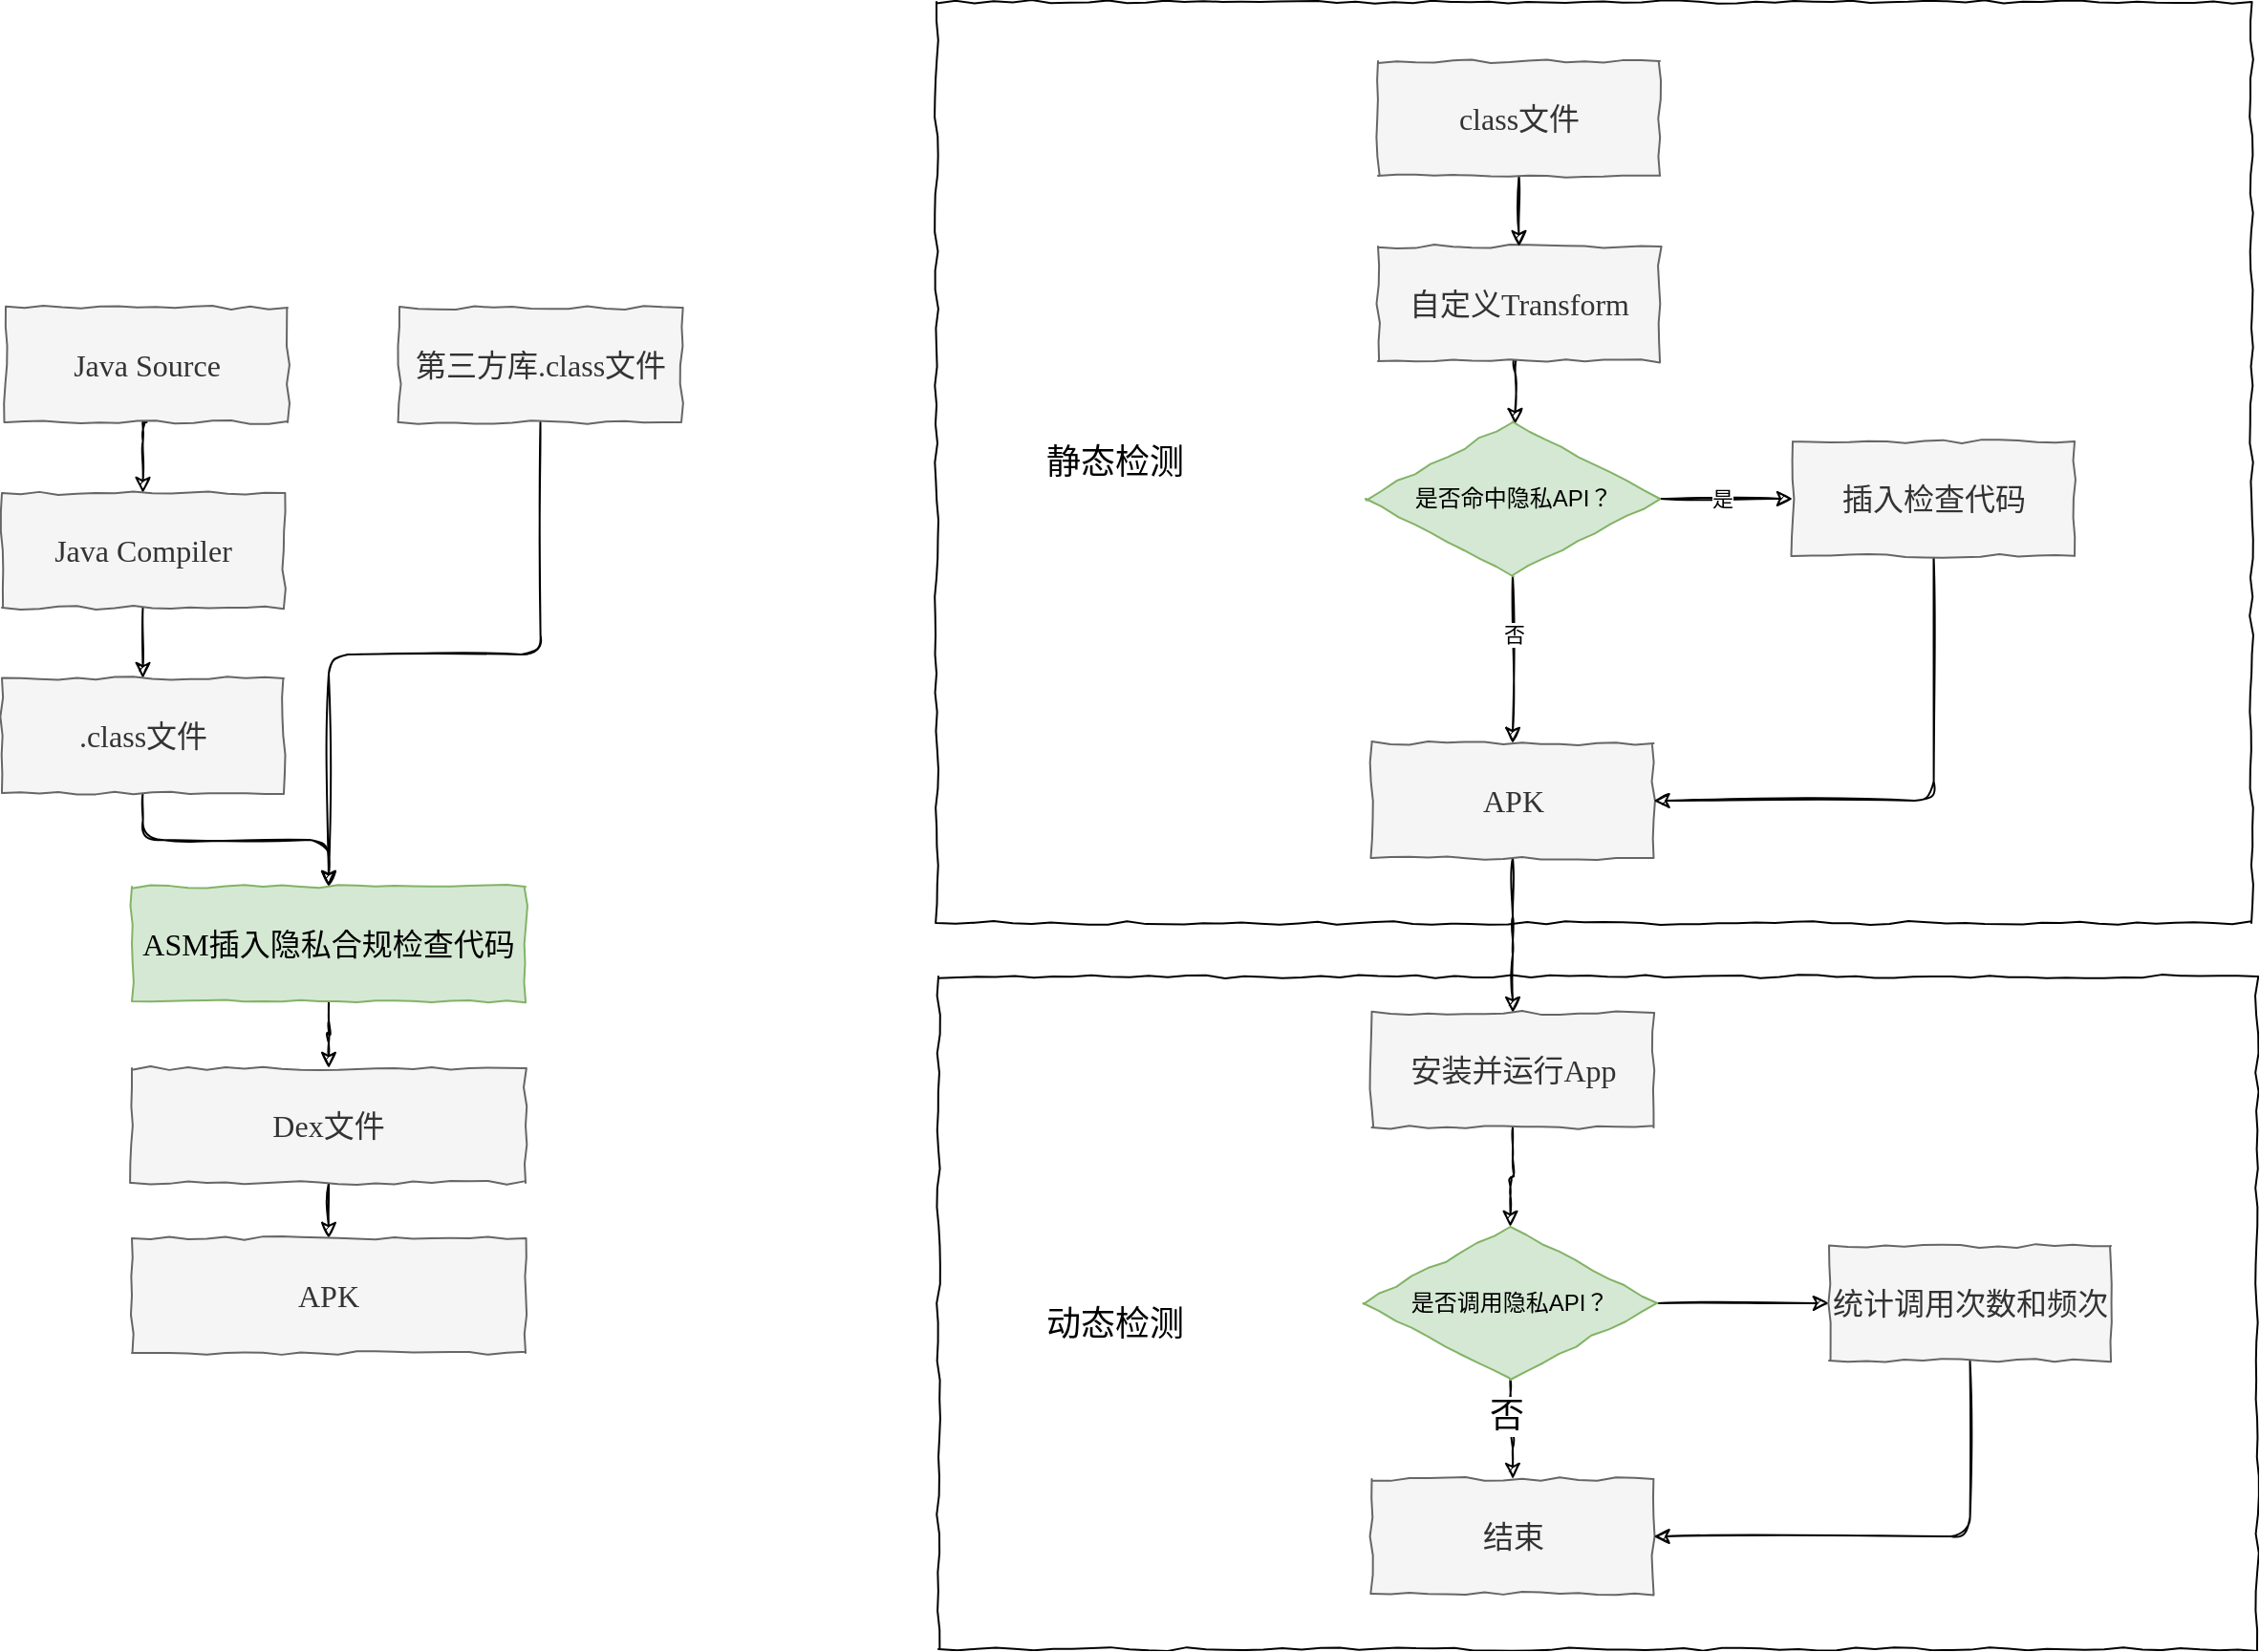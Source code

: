 <mxfile version="20.0.1" type="github">
  <diagram id="Is7nYFCBdMyNHaLq8IZW" name="第 1 页">
    <mxGraphModel dx="1123" dy="1693" grid="0" gridSize="10" guides="1" tooltips="1" connect="1" arrows="1" fold="1" page="0" pageScale="1" pageWidth="827" pageHeight="1169" math="0" shadow="0">
      <root>
        <mxCell id="0" />
        <mxCell id="1" parent="0" />
        <mxCell id="Ze9WNTJIO-SWY4tIP-nF-51" value="" style="rounded=0;whiteSpace=wrap;html=1;shadow=0;glass=0;comic=1;sketch=0;" vertex="1" parent="1">
          <mxGeometry x="556" y="-21" width="690" height="352" as="geometry" />
        </mxCell>
        <mxCell id="Ze9WNTJIO-SWY4tIP-nF-37" value="" style="rounded=0;whiteSpace=wrap;html=1;shadow=0;glass=0;comic=1;sketch=0;" vertex="1" parent="1">
          <mxGeometry x="555" y="-531" width="688" height="482" as="geometry" />
        </mxCell>
        <mxCell id="Ze9WNTJIO-SWY4tIP-nF-4" style="edgeStyle=orthogonalEdgeStyle;orthogonalLoop=1;jettySize=auto;html=1;exitX=0.5;exitY=1;exitDx=0;exitDy=0;entryX=0.5;entryY=0;entryDx=0;entryDy=0;sketch=1;rounded=1;" edge="1" parent="1" source="AUB2p11LhJhiM78vF_-q-24" target="Ze9WNTJIO-SWY4tIP-nF-2">
          <mxGeometry relative="1" as="geometry" />
        </mxCell>
        <mxCell id="AUB2p11LhJhiM78vF_-q-24" value="Java Source" style="rounded=0;whiteSpace=wrap;html=1;comic=1;fontSize=16;fontFamily=Comic Sans MS;fillColor=#f5f5f5;strokeColor=#666666;glass=0;sketch=0;shadow=0;fontColor=#333333;" parent="1" vertex="1">
          <mxGeometry x="68" y="-371" width="147.5" height="60" as="geometry" />
        </mxCell>
        <mxCell id="Ze9WNTJIO-SWY4tIP-nF-9" style="edgeStyle=orthogonalEdgeStyle;rounded=1;sketch=1;orthogonalLoop=1;jettySize=auto;html=1;exitX=0.5;exitY=1;exitDx=0;exitDy=0;" edge="1" parent="1" source="Ze9WNTJIO-SWY4tIP-nF-1" target="Ze9WNTJIO-SWY4tIP-nF-6">
          <mxGeometry relative="1" as="geometry" />
        </mxCell>
        <mxCell id="Ze9WNTJIO-SWY4tIP-nF-1" value="第三方库.class文件" style="rounded=0;whiteSpace=wrap;html=1;comic=1;fontSize=16;fontFamily=Comic Sans MS;fillColor=#f5f5f5;strokeColor=#666666;glass=0;sketch=0;shadow=0;fontColor=#333333;" vertex="1" parent="1">
          <mxGeometry x="274" y="-371" width="147.5" height="60" as="geometry" />
        </mxCell>
        <mxCell id="Ze9WNTJIO-SWY4tIP-nF-5" style="edgeStyle=orthogonalEdgeStyle;rounded=1;sketch=1;orthogonalLoop=1;jettySize=auto;html=1;exitX=0.5;exitY=1;exitDx=0;exitDy=0;entryX=0.5;entryY=0;entryDx=0;entryDy=0;" edge="1" parent="1" source="Ze9WNTJIO-SWY4tIP-nF-2" target="Ze9WNTJIO-SWY4tIP-nF-3">
          <mxGeometry relative="1" as="geometry" />
        </mxCell>
        <mxCell id="Ze9WNTJIO-SWY4tIP-nF-2" value="Java Compiler" style="rounded=0;whiteSpace=wrap;html=1;comic=1;fontSize=16;fontFamily=Comic Sans MS;fillColor=#f5f5f5;strokeColor=#666666;glass=0;sketch=0;shadow=0;fontColor=#333333;" vertex="1" parent="1">
          <mxGeometry x="66" y="-274" width="147.5" height="60" as="geometry" />
        </mxCell>
        <mxCell id="Ze9WNTJIO-SWY4tIP-nF-10" style="edgeStyle=orthogonalEdgeStyle;rounded=1;sketch=1;orthogonalLoop=1;jettySize=auto;html=1;exitX=0.5;exitY=1;exitDx=0;exitDy=0;entryX=0.5;entryY=0;entryDx=0;entryDy=0;" edge="1" parent="1" source="Ze9WNTJIO-SWY4tIP-nF-3" target="Ze9WNTJIO-SWY4tIP-nF-6">
          <mxGeometry relative="1" as="geometry" />
        </mxCell>
        <mxCell id="Ze9WNTJIO-SWY4tIP-nF-3" value=".class文件" style="rounded=0;whiteSpace=wrap;html=1;comic=1;fontSize=16;fontFamily=Comic Sans MS;fillColor=#f5f5f5;strokeColor=#666666;glass=0;sketch=0;shadow=0;fontColor=#333333;" vertex="1" parent="1">
          <mxGeometry x="66" y="-177" width="147.5" height="60" as="geometry" />
        </mxCell>
        <mxCell id="Ze9WNTJIO-SWY4tIP-nF-12" style="edgeStyle=orthogonalEdgeStyle;rounded=1;sketch=1;orthogonalLoop=1;jettySize=auto;html=1;exitX=0.5;exitY=1;exitDx=0;exitDy=0;" edge="1" parent="1" source="Ze9WNTJIO-SWY4tIP-nF-6" target="Ze9WNTJIO-SWY4tIP-nF-11">
          <mxGeometry relative="1" as="geometry" />
        </mxCell>
        <mxCell id="Ze9WNTJIO-SWY4tIP-nF-6" value="ASM插入隐私合规检查代码" style="rounded=0;whiteSpace=wrap;html=1;comic=1;fontSize=16;fontFamily=Comic Sans MS;fillColor=#d5e8d4;strokeColor=#82b366;glass=0;sketch=0;shadow=0;" vertex="1" parent="1">
          <mxGeometry x="134" y="-68" width="206" height="60" as="geometry" />
        </mxCell>
        <mxCell id="Ze9WNTJIO-SWY4tIP-nF-14" style="edgeStyle=orthogonalEdgeStyle;rounded=1;sketch=1;orthogonalLoop=1;jettySize=auto;html=1;exitX=0.5;exitY=1;exitDx=0;exitDy=0;entryX=0.5;entryY=0;entryDx=0;entryDy=0;" edge="1" parent="1" source="Ze9WNTJIO-SWY4tIP-nF-11" target="Ze9WNTJIO-SWY4tIP-nF-13">
          <mxGeometry relative="1" as="geometry" />
        </mxCell>
        <mxCell id="Ze9WNTJIO-SWY4tIP-nF-11" value="Dex文件" style="rounded=0;whiteSpace=wrap;html=1;comic=1;fontSize=16;fontFamily=Comic Sans MS;fillColor=#f5f5f5;strokeColor=#666666;glass=0;sketch=0;shadow=0;fontColor=#333333;" vertex="1" parent="1">
          <mxGeometry x="134" y="27" width="206" height="60" as="geometry" />
        </mxCell>
        <mxCell id="Ze9WNTJIO-SWY4tIP-nF-13" value="APK" style="rounded=0;whiteSpace=wrap;html=1;comic=1;fontSize=16;fontFamily=Comic Sans MS;fillColor=#f5f5f5;strokeColor=#666666;glass=0;sketch=0;shadow=0;fontColor=#333333;" vertex="1" parent="1">
          <mxGeometry x="134" y="116" width="206" height="60" as="geometry" />
        </mxCell>
        <mxCell id="Ze9WNTJIO-SWY4tIP-nF-15" style="edgeStyle=orthogonalEdgeStyle;orthogonalLoop=1;jettySize=auto;html=1;exitX=0.5;exitY=1;exitDx=0;exitDy=0;entryX=0.5;entryY=0;entryDx=0;entryDy=0;sketch=1;rounded=1;" edge="1" parent="1">
          <mxGeometry relative="1" as="geometry">
            <mxPoint x="859.75" y="-347" as="sourcePoint" />
            <mxPoint x="857.75" y="-310" as="targetPoint" />
          </mxGeometry>
        </mxCell>
        <mxCell id="Ze9WNTJIO-SWY4tIP-nF-16" value="自定义Transform" style="rounded=0;whiteSpace=wrap;html=1;comic=1;fontSize=16;fontFamily=Comic Sans MS;fillColor=#f5f5f5;strokeColor=#666666;glass=0;sketch=0;shadow=0;fontColor=#333333;" vertex="1" parent="1">
          <mxGeometry x="786" y="-403" width="147.5" height="60" as="geometry" />
        </mxCell>
        <mxCell id="Ze9WNTJIO-SWY4tIP-nF-42" style="edgeStyle=orthogonalEdgeStyle;rounded=1;sketch=1;orthogonalLoop=1;jettySize=auto;html=1;exitX=0.5;exitY=1;exitDx=0;exitDy=0;fontSize=18;" edge="1" parent="1" source="Ze9WNTJIO-SWY4tIP-nF-22" target="Ze9WNTJIO-SWY4tIP-nF-41">
          <mxGeometry relative="1" as="geometry" />
        </mxCell>
        <mxCell id="Ze9WNTJIO-SWY4tIP-nF-22" value="APK" style="rounded=0;whiteSpace=wrap;html=1;comic=1;fontSize=16;fontFamily=Comic Sans MS;fillColor=#f5f5f5;strokeColor=#666666;glass=0;sketch=0;shadow=0;fontColor=#333333;" vertex="1" parent="1">
          <mxGeometry x="782.75" y="-143" width="147.5" height="60" as="geometry" />
        </mxCell>
        <mxCell id="Ze9WNTJIO-SWY4tIP-nF-29" style="edgeStyle=orthogonalEdgeStyle;rounded=1;sketch=1;orthogonalLoop=1;jettySize=auto;html=1;exitX=0.5;exitY=1;exitDx=0;exitDy=0;entryX=0.5;entryY=0;entryDx=0;entryDy=0;" edge="1" parent="1" source="Ze9WNTJIO-SWY4tIP-nF-28" target="Ze9WNTJIO-SWY4tIP-nF-16">
          <mxGeometry relative="1" as="geometry" />
        </mxCell>
        <mxCell id="Ze9WNTJIO-SWY4tIP-nF-28" value="class文件" style="rounded=0;whiteSpace=wrap;html=1;comic=1;fontSize=16;fontFamily=Comic Sans MS;fillColor=#f5f5f5;strokeColor=#666666;glass=0;sketch=0;shadow=0;fontColor=#333333;" vertex="1" parent="1">
          <mxGeometry x="786" y="-500" width="147.5" height="60" as="geometry" />
        </mxCell>
        <mxCell id="Ze9WNTJIO-SWY4tIP-nF-31" style="edgeStyle=orthogonalEdgeStyle;rounded=1;sketch=1;orthogonalLoop=1;jettySize=auto;html=1;exitX=0.5;exitY=1;exitDx=0;exitDy=0;entryX=0.5;entryY=0;entryDx=0;entryDy=0;" edge="1" parent="1" source="Ze9WNTJIO-SWY4tIP-nF-30" target="Ze9WNTJIO-SWY4tIP-nF-22">
          <mxGeometry relative="1" as="geometry" />
        </mxCell>
        <mxCell id="Ze9WNTJIO-SWY4tIP-nF-36" value="否" style="edgeLabel;html=1;align=center;verticalAlign=middle;resizable=0;points=[];" vertex="1" connectable="0" parent="Ze9WNTJIO-SWY4tIP-nF-31">
          <mxGeometry x="-0.307" relative="1" as="geometry">
            <mxPoint as="offset" />
          </mxGeometry>
        </mxCell>
        <mxCell id="Ze9WNTJIO-SWY4tIP-nF-33" style="edgeStyle=orthogonalEdgeStyle;rounded=1;sketch=1;orthogonalLoop=1;jettySize=auto;html=1;exitX=1;exitY=0.5;exitDx=0;exitDy=0;entryX=0;entryY=0.5;entryDx=0;entryDy=0;" edge="1" parent="1" source="Ze9WNTJIO-SWY4tIP-nF-30" target="Ze9WNTJIO-SWY4tIP-nF-32">
          <mxGeometry relative="1" as="geometry" />
        </mxCell>
        <mxCell id="Ze9WNTJIO-SWY4tIP-nF-35" value="是" style="edgeLabel;html=1;align=center;verticalAlign=middle;resizable=0;points=[];" vertex="1" connectable="0" parent="Ze9WNTJIO-SWY4tIP-nF-33">
          <mxGeometry x="-0.079" y="1" relative="1" as="geometry">
            <mxPoint y="1" as="offset" />
          </mxGeometry>
        </mxCell>
        <mxCell id="Ze9WNTJIO-SWY4tIP-nF-30" value="是否命中隐私API？" style="rhombus;whiteSpace=wrap;html=1;rounded=0;shadow=0;glass=0;sketch=0;treeMoving=0;comic=1;fillColor=#d5e8d4;strokeColor=#82b366;" vertex="1" parent="1">
          <mxGeometry x="779.5" y="-311" width="154" height="80" as="geometry" />
        </mxCell>
        <mxCell id="Ze9WNTJIO-SWY4tIP-nF-34" style="edgeStyle=orthogonalEdgeStyle;rounded=1;sketch=1;orthogonalLoop=1;jettySize=auto;html=1;exitX=0.5;exitY=1;exitDx=0;exitDy=0;entryX=1;entryY=0.5;entryDx=0;entryDy=0;" edge="1" parent="1" source="Ze9WNTJIO-SWY4tIP-nF-32" target="Ze9WNTJIO-SWY4tIP-nF-22">
          <mxGeometry relative="1" as="geometry" />
        </mxCell>
        <mxCell id="Ze9WNTJIO-SWY4tIP-nF-32" value="插入检查代码" style="rounded=0;whiteSpace=wrap;html=1;comic=1;fontSize=16;fontFamily=Comic Sans MS;fillColor=#f5f5f5;strokeColor=#666666;glass=0;sketch=0;shadow=0;fontColor=#333333;" vertex="1" parent="1">
          <mxGeometry x="1003" y="-301" width="147.5" height="60" as="geometry" />
        </mxCell>
        <mxCell id="Ze9WNTJIO-SWY4tIP-nF-45" style="edgeStyle=orthogonalEdgeStyle;rounded=1;sketch=1;orthogonalLoop=1;jettySize=auto;html=1;exitX=0.5;exitY=1;exitDx=0;exitDy=0;entryX=0.5;entryY=0;entryDx=0;entryDy=0;fontSize=18;" edge="1" parent="1" source="Ze9WNTJIO-SWY4tIP-nF-41" target="Ze9WNTJIO-SWY4tIP-nF-44">
          <mxGeometry relative="1" as="geometry" />
        </mxCell>
        <mxCell id="Ze9WNTJIO-SWY4tIP-nF-41" value="安装并运行App" style="rounded=0;whiteSpace=wrap;html=1;comic=1;fontSize=16;fontFamily=Comic Sans MS;fillColor=#f5f5f5;strokeColor=#666666;glass=0;sketch=0;shadow=0;fontColor=#333333;" vertex="1" parent="1">
          <mxGeometry x="782.75" y="-2" width="147.5" height="60" as="geometry" />
        </mxCell>
        <mxCell id="Ze9WNTJIO-SWY4tIP-nF-43" value="结束" style="rounded=0;whiteSpace=wrap;html=1;comic=1;fontSize=16;fontFamily=Comic Sans MS;fillColor=#f5f5f5;strokeColor=#666666;glass=0;sketch=0;shadow=0;fontColor=#333333;" vertex="1" parent="1">
          <mxGeometry x="782.75" y="242" width="147.5" height="60" as="geometry" />
        </mxCell>
        <mxCell id="Ze9WNTJIO-SWY4tIP-nF-46" style="edgeStyle=orthogonalEdgeStyle;rounded=1;sketch=1;orthogonalLoop=1;jettySize=auto;html=1;exitX=0.5;exitY=1;exitDx=0;exitDy=0;entryX=0.5;entryY=0;entryDx=0;entryDy=0;fontSize=18;" edge="1" parent="1" source="Ze9WNTJIO-SWY4tIP-nF-44" target="Ze9WNTJIO-SWY4tIP-nF-43">
          <mxGeometry relative="1" as="geometry" />
        </mxCell>
        <mxCell id="Ze9WNTJIO-SWY4tIP-nF-47" value="否" style="edgeLabel;html=1;align=center;verticalAlign=middle;resizable=0;points=[];fontSize=18;" vertex="1" connectable="0" parent="Ze9WNTJIO-SWY4tIP-nF-46">
          <mxGeometry x="-0.29" y="-3" relative="1" as="geometry">
            <mxPoint as="offset" />
          </mxGeometry>
        </mxCell>
        <mxCell id="Ze9WNTJIO-SWY4tIP-nF-49" style="edgeStyle=orthogonalEdgeStyle;rounded=1;sketch=1;orthogonalLoop=1;jettySize=auto;html=1;exitX=1;exitY=0.5;exitDx=0;exitDy=0;entryX=0;entryY=0.5;entryDx=0;entryDy=0;fontSize=18;" edge="1" parent="1" source="Ze9WNTJIO-SWY4tIP-nF-44" target="Ze9WNTJIO-SWY4tIP-nF-48">
          <mxGeometry relative="1" as="geometry" />
        </mxCell>
        <mxCell id="Ze9WNTJIO-SWY4tIP-nF-44" value="是否调用隐私API？" style="rhombus;whiteSpace=wrap;html=1;rounded=0;shadow=0;glass=0;sketch=0;treeMoving=0;comic=1;fillColor=#d5e8d4;strokeColor=#82b366;" vertex="1" parent="1">
          <mxGeometry x="778.25" y="110" width="154" height="80" as="geometry" />
        </mxCell>
        <mxCell id="Ze9WNTJIO-SWY4tIP-nF-50" style="edgeStyle=orthogonalEdgeStyle;rounded=1;sketch=1;orthogonalLoop=1;jettySize=auto;html=1;exitX=0.5;exitY=1;exitDx=0;exitDy=0;entryX=1;entryY=0.5;entryDx=0;entryDy=0;fontSize=18;" edge="1" parent="1" source="Ze9WNTJIO-SWY4tIP-nF-48" target="Ze9WNTJIO-SWY4tIP-nF-43">
          <mxGeometry relative="1" as="geometry" />
        </mxCell>
        <mxCell id="Ze9WNTJIO-SWY4tIP-nF-48" value="统计调用次数和频次" style="rounded=0;whiteSpace=wrap;html=1;comic=1;fontSize=16;fontFamily=Comic Sans MS;fillColor=#f5f5f5;strokeColor=#666666;glass=0;sketch=0;shadow=0;fontColor=#333333;" vertex="1" parent="1">
          <mxGeometry x="1022" y="120" width="147.5" height="60" as="geometry" />
        </mxCell>
        <mxCell id="Ze9WNTJIO-SWY4tIP-nF-52" value="&lt;font style=&quot;font-size: 18px;&quot;&gt;静态检测&lt;/font&gt;" style="text;html=1;strokeColor=none;fillColor=none;align=center;verticalAlign=middle;whiteSpace=wrap;rounded=0;shadow=0;glass=0;comic=1;sketch=0;" vertex="1" parent="1">
          <mxGeometry x="578" y="-305" width="141" height="30" as="geometry" />
        </mxCell>
        <mxCell id="Ze9WNTJIO-SWY4tIP-nF-53" value="&lt;font style=&quot;font-size: 18px;&quot;&gt;动态检测&lt;/font&gt;" style="text;html=1;strokeColor=none;fillColor=none;align=center;verticalAlign=middle;whiteSpace=wrap;rounded=0;shadow=0;glass=0;comic=1;sketch=0;" vertex="1" parent="1">
          <mxGeometry x="578" y="146" width="141" height="30" as="geometry" />
        </mxCell>
      </root>
    </mxGraphModel>
  </diagram>
</mxfile>
